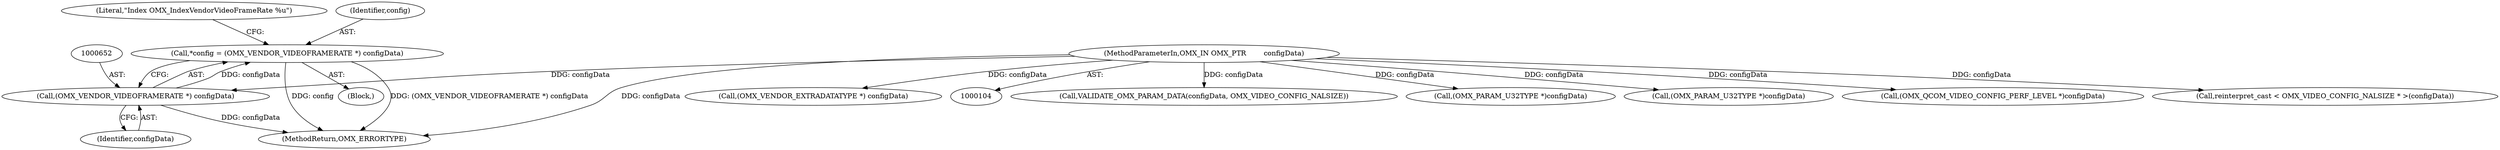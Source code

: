 digraph "0_Android_560ccdb509a7b86186fac0fce1b25bd9a3e6a6e8_1@pointer" {
"1000649" [label="(Call,*config = (OMX_VENDOR_VIDEOFRAMERATE *) configData)"];
"1000651" [label="(Call,(OMX_VENDOR_VIDEOFRAMERATE *) configData)"];
"1000107" [label="(MethodParameterIn,OMX_IN OMX_PTR        configData)"];
"1000572" [label="(Call,VALIDATE_OMX_PARAM_DATA(configData, OMX_VIDEO_CONFIG_NALSIZE))"];
"1000653" [label="(Identifier,configData)"];
"1000647" [label="(Block,)"];
"1000107" [label="(MethodParameterIn,OMX_IN OMX_PTR        configData)"];
"1000996" [label="(Call,(OMX_PARAM_U32TYPE *)configData)"];
"1000651" [label="(Call,(OMX_VENDOR_VIDEOFRAMERATE *) configData)"];
"1000649" [label="(Call,*config = (OMX_VENDOR_VIDEOFRAMERATE *) configData)"];
"1000936" [label="(Call,(OMX_PARAM_U32TYPE *)configData)"];
"1000655" [label="(Literal,\"Index OMX_IndexVendorVideoFrameRate %u\")"];
"1000650" [label="(Identifier,config)"];
"1000864" [label="(Call,(OMX_QCOM_VIDEO_CONFIG_PERF_LEVEL *)configData)"];
"1001056" [label="(MethodReturn,OMX_ERRORTYPE)"];
"1000577" [label="(Call,reinterpret_cast < OMX_VIDEO_CONFIG_NALSIZE * >(configData))"];
"1000138" [label="(Call,(OMX_VENDOR_EXTRADATATYPE *) configData)"];
"1000649" -> "1000647"  [label="AST: "];
"1000649" -> "1000651"  [label="CFG: "];
"1000650" -> "1000649"  [label="AST: "];
"1000651" -> "1000649"  [label="AST: "];
"1000655" -> "1000649"  [label="CFG: "];
"1000649" -> "1001056"  [label="DDG: config"];
"1000649" -> "1001056"  [label="DDG: (OMX_VENDOR_VIDEOFRAMERATE *) configData"];
"1000651" -> "1000649"  [label="DDG: configData"];
"1000651" -> "1000653"  [label="CFG: "];
"1000652" -> "1000651"  [label="AST: "];
"1000653" -> "1000651"  [label="AST: "];
"1000651" -> "1001056"  [label="DDG: configData"];
"1000107" -> "1000651"  [label="DDG: configData"];
"1000107" -> "1000104"  [label="AST: "];
"1000107" -> "1001056"  [label="DDG: configData"];
"1000107" -> "1000138"  [label="DDG: configData"];
"1000107" -> "1000572"  [label="DDG: configData"];
"1000107" -> "1000577"  [label="DDG: configData"];
"1000107" -> "1000864"  [label="DDG: configData"];
"1000107" -> "1000936"  [label="DDG: configData"];
"1000107" -> "1000996"  [label="DDG: configData"];
}
